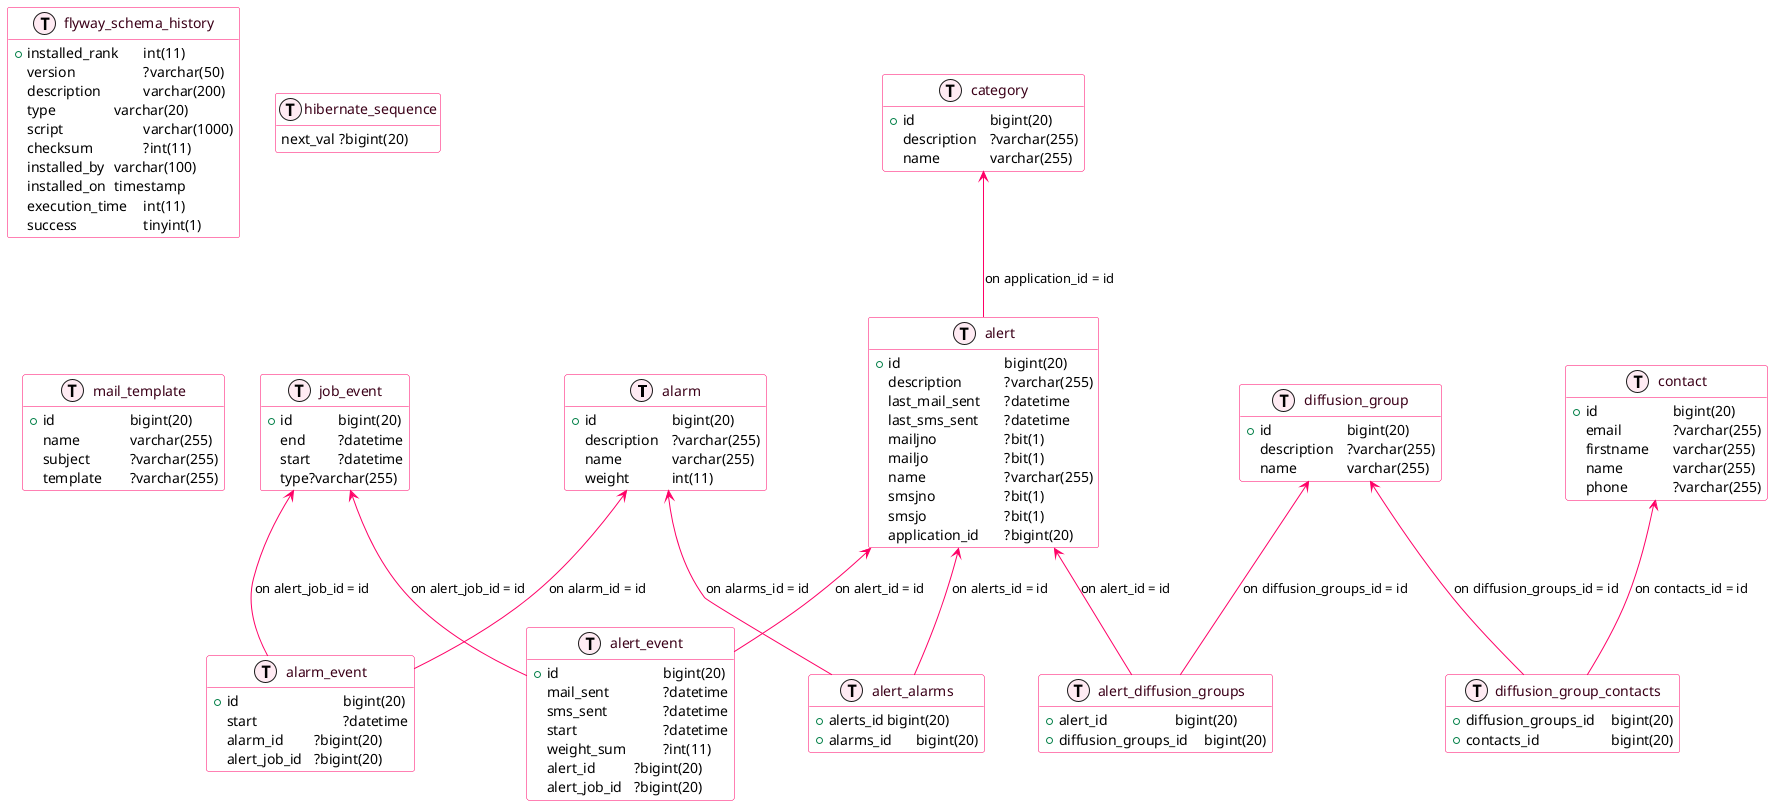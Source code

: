 @startuml

!define table(x) class x << (T,#ffebf3) >>
hide methods
hide stereotypes
skinparam classFontColor #3b0018
skinparam classArrowColor #ff0066
skinparam classBorderColor #ff0066
skinparam classBackgroundColor ##f6f4ee
skinparam shadowing false

table(alarm) {
    {field} +id			bigint(20)
    {field} description	?varchar(255)
    {field} name		varchar(255)
    {field} weight		int(11)
}


table(alarm_event) {
    {field} +id				bigint(20)
    {field} start			?datetime
    {field} alarm_id		?bigint(20)
    {field} alert_job_id	?bigint(20)
}

alarm <-- alarm_event : on alarm_id = id
job_event <-- alarm_event : on alert_job_id = id

table(alert) {
    {field} +id				bigint(20)
    {field} description		?varchar(255)
    {field} last_mail_sent	?datetime
    {field} last_sms_sent	?datetime
    {field} mailjno			?bit(1)
    {field} mailjo			?bit(1)
    {field} name			?varchar(255)
    {field} smsjno			?bit(1)
    {field} smsjo			?bit(1)
    {field} application_id	?bigint(20)
}

category <-- alert : on application_id = id

table(alert_alarms) {
    {field} +alerts_id	bigint(20)
    {field} +alarms_id	bigint(20)
}

alert <-- alert_alarms : on alerts_id = id
alarm <-- alert_alarms : on alarms_id = id

table(alert_diffusion_groups) {
    {field} +alert_id			bigint(20)
    {field} +diffusion_groups_id	bigint(20)
}

alert <-- alert_diffusion_groups : on alert_id = id
diffusion_group <-- alert_diffusion_groups : on diffusion_groups_id = id

table(alert_event) {
    {field} +id				bigint(20)
    {field} mail_sent		?datetime
    {field} sms_sent		?datetime
    {field} start			?datetime
    {field} weight_sum		?int(11)
    {field} alert_id		?bigint(20)
    {field} alert_job_id	?bigint(20)
}

alert <-- alert_event : on alert_id = id
job_event <-- alert_event : on alert_job_id = id

table(category) {
    {field} +id			bigint(20)
    {field} description	?varchar(255)
    {field} name		varchar(255)
}


table(contact) {
    {field} +id			bigint(20)
    {field} email		?varchar(255)
    {field} firstname	varchar(255)
    {field} name		varchar(255)
    {field} phone		?varchar(255)
}


table(diffusion_group) {
    {field} +id			bigint(20)
    {field} description	?varchar(255)
    {field} name		varchar(255)
}


table(diffusion_group_contacts) {
    {field} +diffusion_groups_id	bigint(20)
    {field} +contacts_id			bigint(20)
}

diffusion_group <-- diffusion_group_contacts : on diffusion_groups_id = id
contact <-- diffusion_group_contacts : on contacts_id = id

table(flyway_schema_history) {
    {field} +installed_rank	int(11)
    {field} version			?varchar(50)
    {field} description		varchar(200)
    {field} type			varchar(20)
    {field} script			varchar(1000)
    {field} checksum		?int(11)
    {field} installed_by	varchar(100)
    {field} installed_on	timestamp
    {field} execution_time	int(11)
    {field} success			tinyint(1)
}


table(hibernate_sequence) {
    {field} next_val	?bigint(20)
}


table(job_event) {
    {field} +id		bigint(20)
    {field} end		?datetime
    {field} start	?datetime
    {field} type	?varchar(255)
}


table(mail_template) {
    {field} +id			bigint(20)
    {field} name		varchar(255)
    {field} subject		?varchar(255)
    {field} template	?varchar(255)
}


@enduml